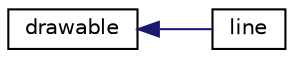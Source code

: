 digraph "Graphical Class Hierarchy"
{
  edge [fontname="Helvetica",fontsize="10",labelfontname="Helvetica",labelfontsize="10"];
  node [fontname="Helvetica",fontsize="10",shape=record];
  rankdir="LR";
  Node0 [label="drawable",height=0.2,width=0.4,color="black", fillcolor="white", style="filled",URL="$classdrawable.html"];
  Node0 -> Node1 [dir="back",color="midnightblue",fontsize="10",style="solid",fontname="Helvetica"];
  Node1 [label="line",height=0.2,width=0.4,color="black", fillcolor="white", style="filled",URL="$classline.html"];
}
